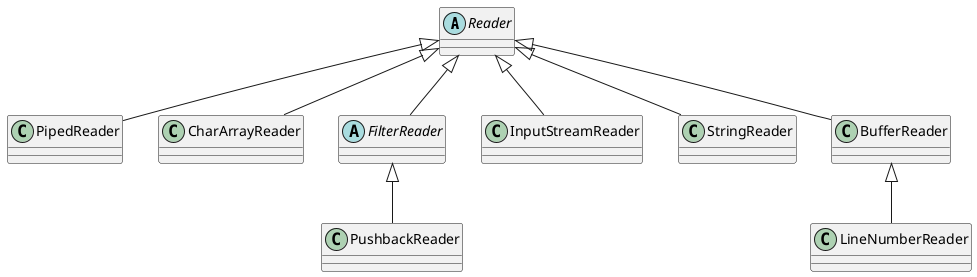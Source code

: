 @startuml
'https://plantuml.com/class-diagram

abstract class Reader

class PipedReader
class CharArrayReader
abstract class FilterReader
class InputStreamReader
class StringReader
class BufferReader
class PushbackReader
class LineNumberReader

Reader <|-- PipedReader
Reader <|-- CharArrayReader
Reader <|-- FilterReader
Reader <|-- InputStreamReader
Reader <|-- StringReader
Reader <|-- BufferReader
FilterReader <|-- PushbackReader
BufferReader <|-- LineNumberReader

@enduml